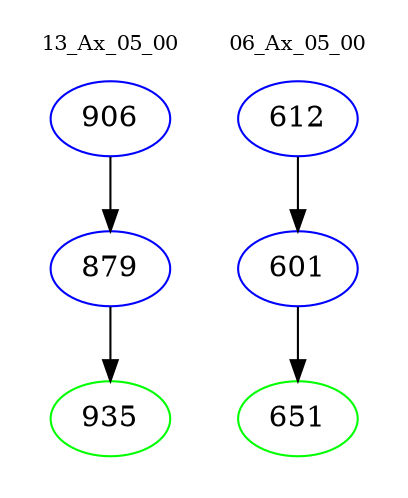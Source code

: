 digraph{
subgraph cluster_0 {
color = white
label = "13_Ax_05_00";
fontsize=10;
T0_906 [label="906", color="blue"]
T0_906 -> T0_879 [color="black"]
T0_879 [label="879", color="blue"]
T0_879 -> T0_935 [color="black"]
T0_935 [label="935", color="green"]
}
subgraph cluster_1 {
color = white
label = "06_Ax_05_00";
fontsize=10;
T1_612 [label="612", color="blue"]
T1_612 -> T1_601 [color="black"]
T1_601 [label="601", color="blue"]
T1_601 -> T1_651 [color="black"]
T1_651 [label="651", color="green"]
}
}
